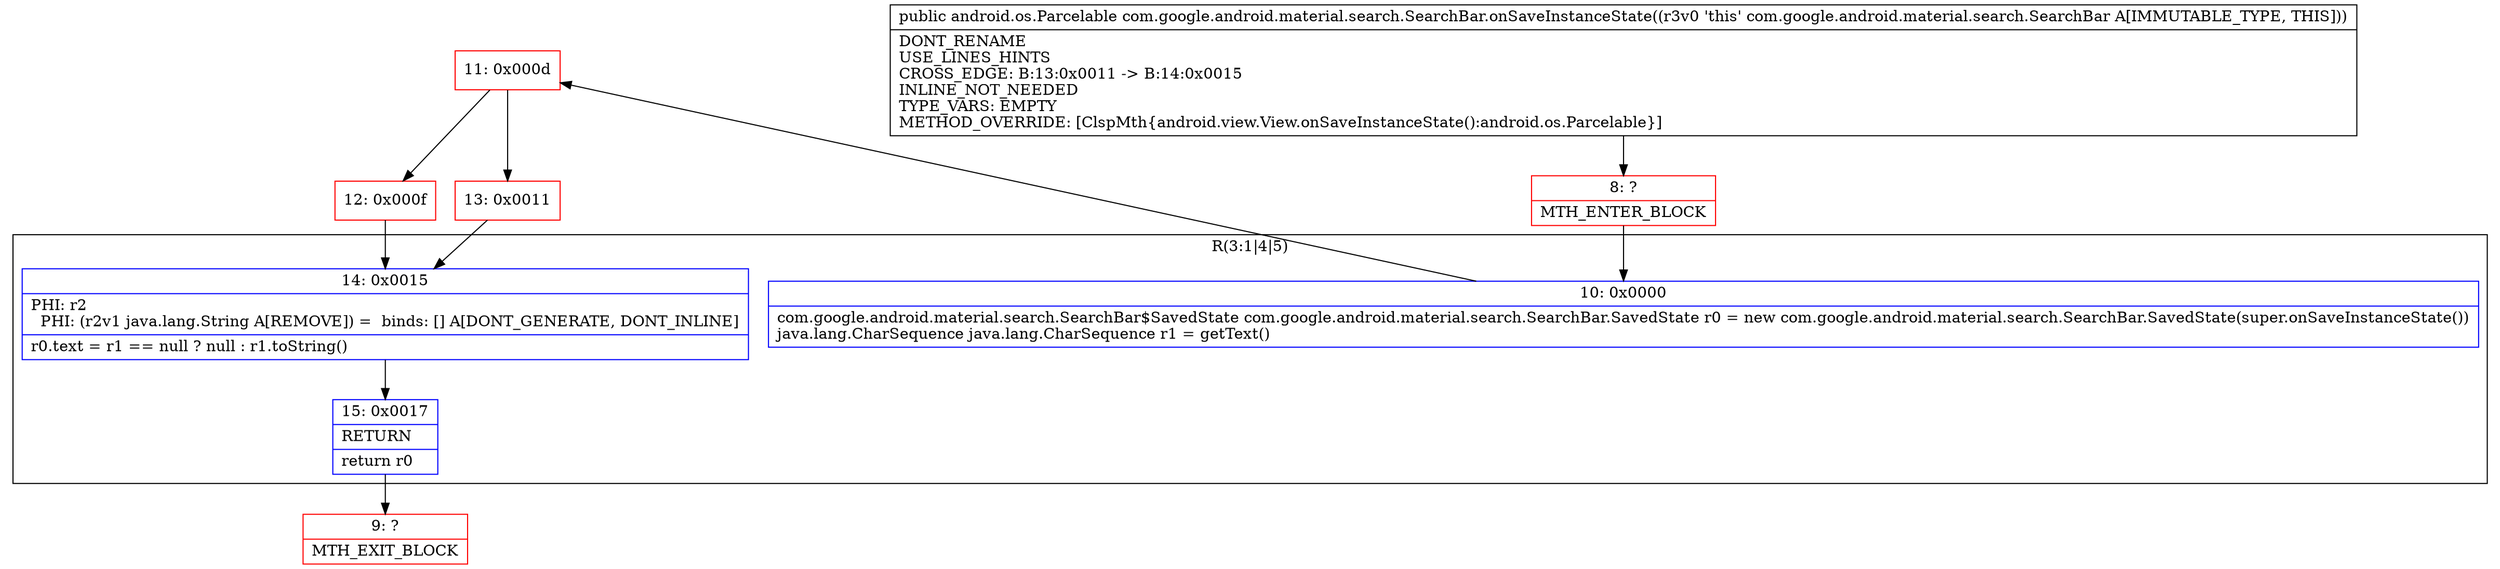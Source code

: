 digraph "CFG forcom.google.android.material.search.SearchBar.onSaveInstanceState()Landroid\/os\/Parcelable;" {
subgraph cluster_Region_1199477430 {
label = "R(3:1|4|5)";
node [shape=record,color=blue];
Node_10 [shape=record,label="{10\:\ 0x0000|com.google.android.material.search.SearchBar$SavedState com.google.android.material.search.SearchBar.SavedState r0 = new com.google.android.material.search.SearchBar.SavedState(super.onSaveInstanceState())\ljava.lang.CharSequence java.lang.CharSequence r1 = getText()\l}"];
Node_14 [shape=record,label="{14\:\ 0x0015|PHI: r2 \l  PHI: (r2v1 java.lang.String A[REMOVE]) =  binds: [] A[DONT_GENERATE, DONT_INLINE]\l|r0.text = r1 == null ? null : r1.toString()\l}"];
Node_15 [shape=record,label="{15\:\ 0x0017|RETURN\l|return r0\l}"];
}
Node_8 [shape=record,color=red,label="{8\:\ ?|MTH_ENTER_BLOCK\l}"];
Node_11 [shape=record,color=red,label="{11\:\ 0x000d}"];
Node_12 [shape=record,color=red,label="{12\:\ 0x000f}"];
Node_9 [shape=record,color=red,label="{9\:\ ?|MTH_EXIT_BLOCK\l}"];
Node_13 [shape=record,color=red,label="{13\:\ 0x0011}"];
MethodNode[shape=record,label="{public android.os.Parcelable com.google.android.material.search.SearchBar.onSaveInstanceState((r3v0 'this' com.google.android.material.search.SearchBar A[IMMUTABLE_TYPE, THIS]))  | DONT_RENAME\lUSE_LINES_HINTS\lCROSS_EDGE: B:13:0x0011 \-\> B:14:0x0015\lINLINE_NOT_NEEDED\lTYPE_VARS: EMPTY\lMETHOD_OVERRIDE: [ClspMth\{android.view.View.onSaveInstanceState():android.os.Parcelable\}]\l}"];
MethodNode -> Node_8;Node_10 -> Node_11;
Node_14 -> Node_15;
Node_15 -> Node_9;
Node_8 -> Node_10;
Node_11 -> Node_12;
Node_11 -> Node_13;
Node_12 -> Node_14;
Node_13 -> Node_14;
}

